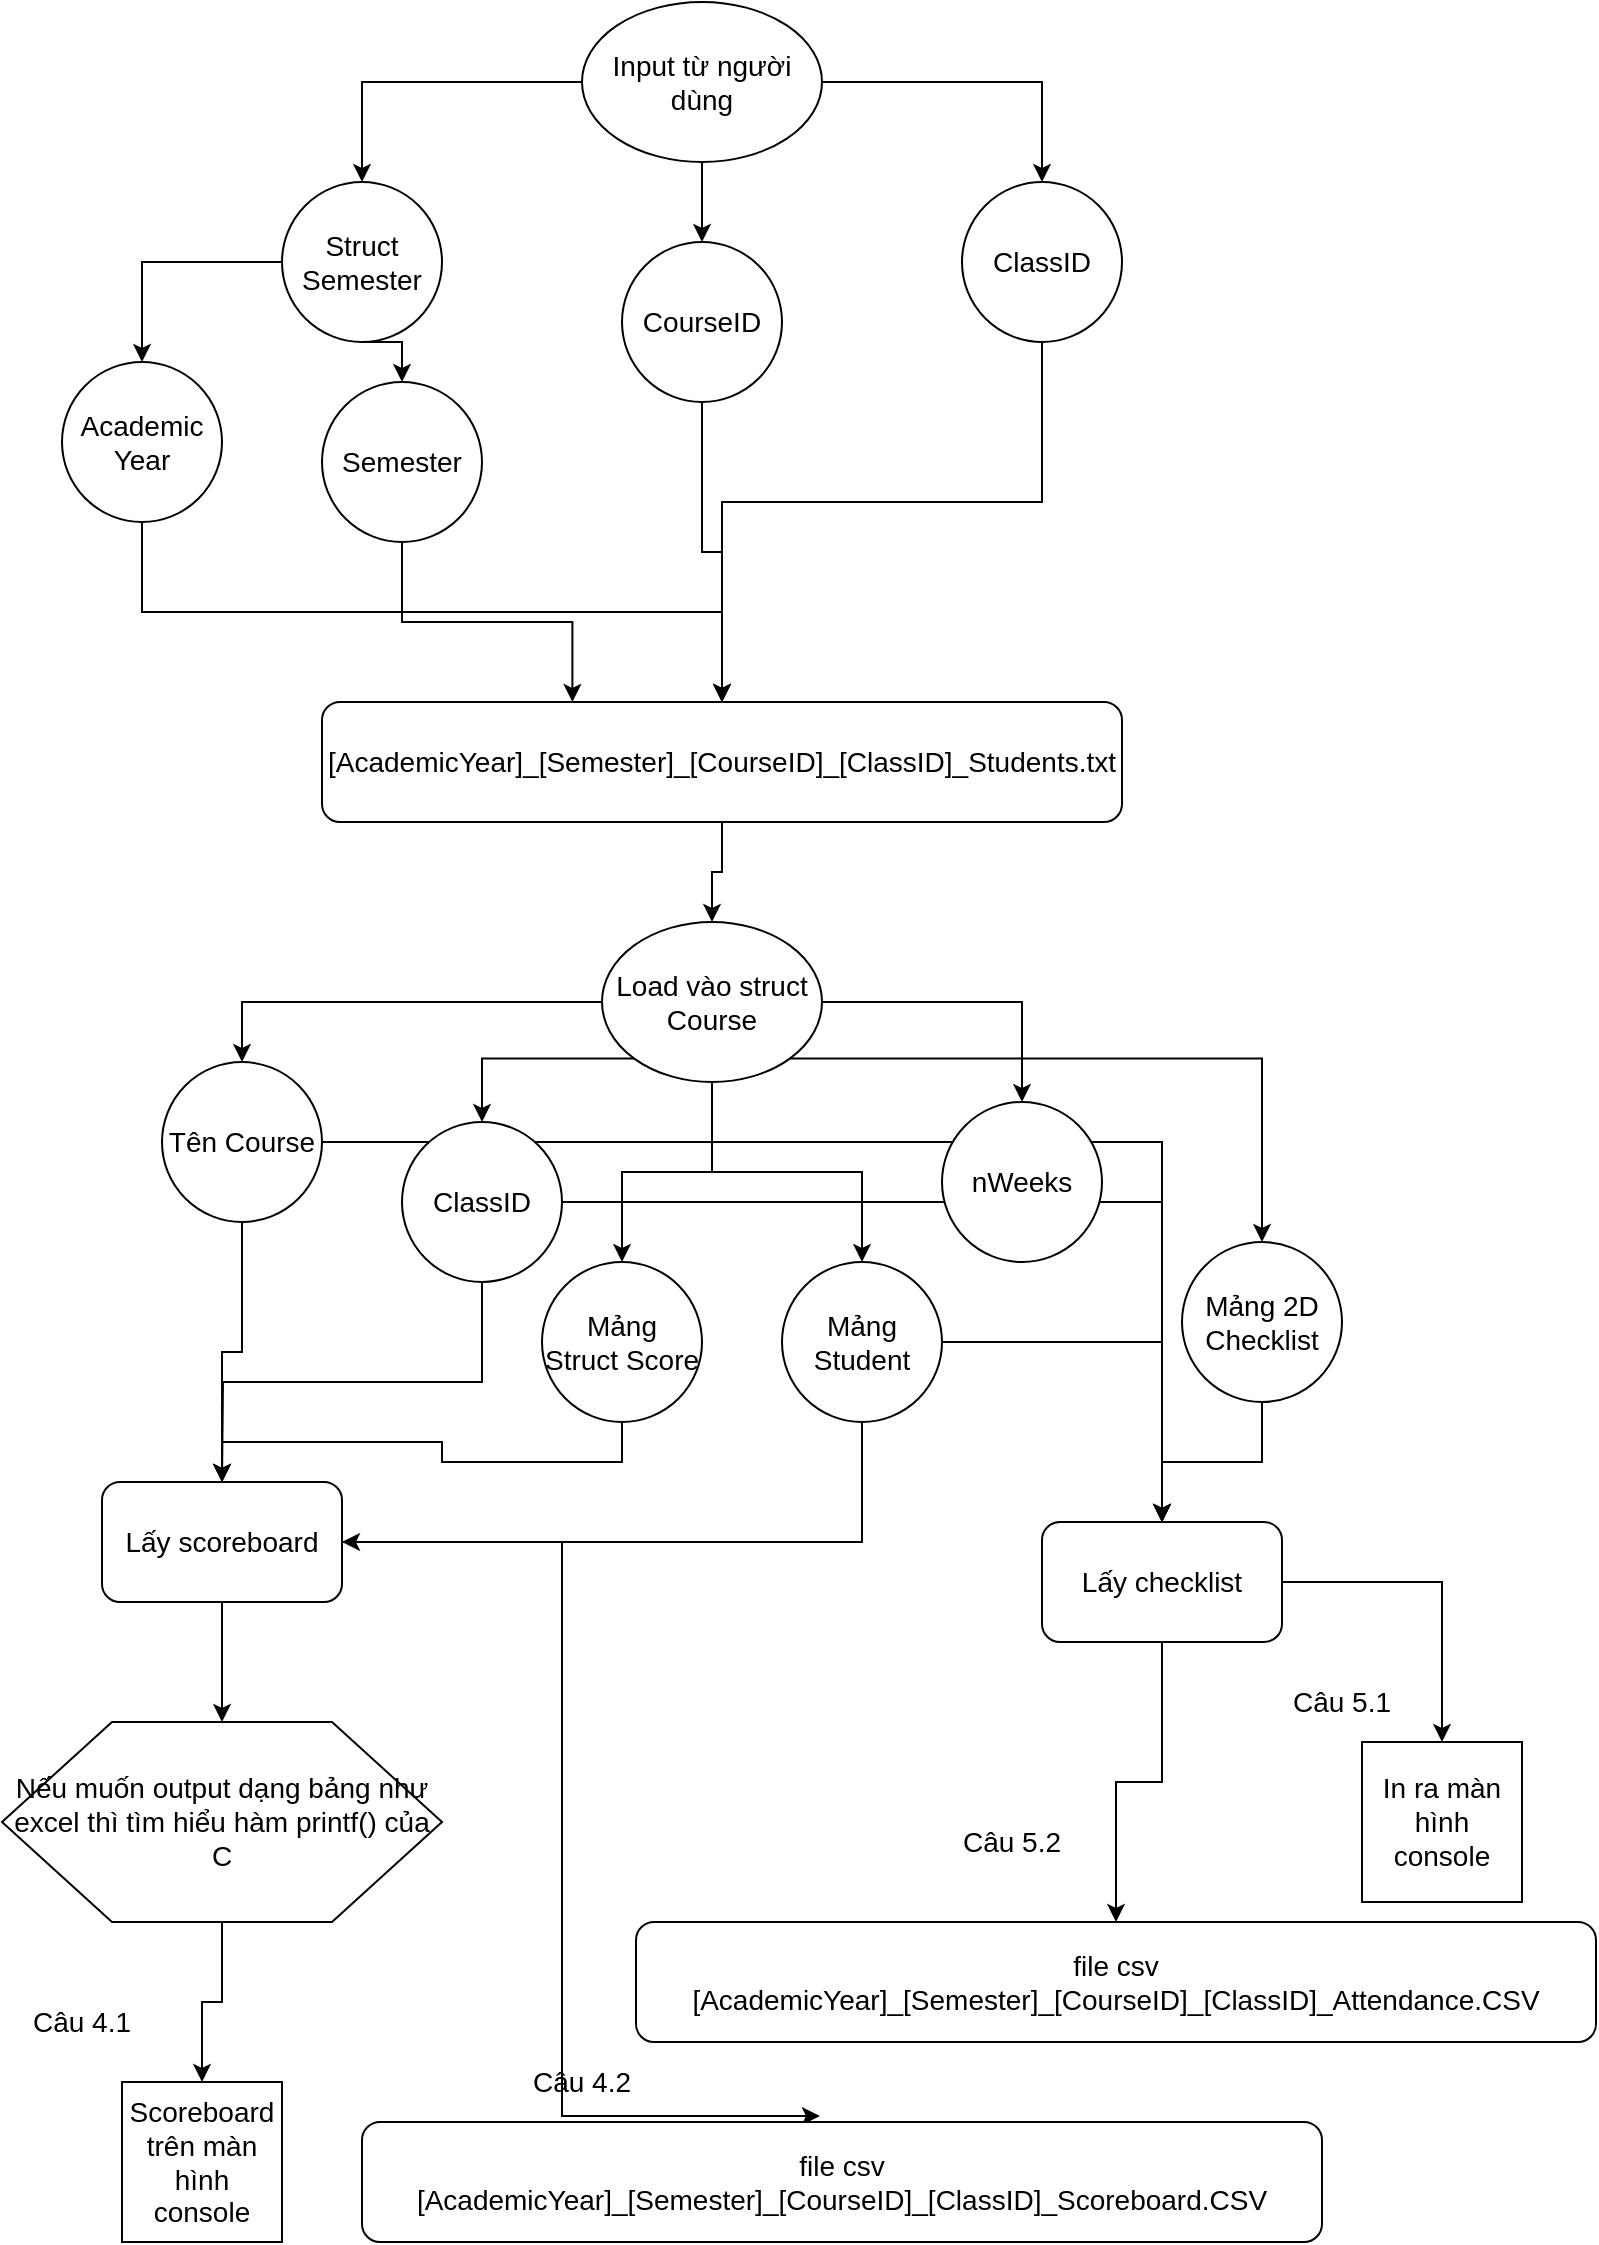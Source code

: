 <mxfile version="12.9.14" type="device"><diagram id="DJDwgfXd-ZfeuD4MCy8M" name="Page-1"><mxGraphModel dx="868" dy="482" grid="1" gridSize="10" guides="1" tooltips="1" connect="1" arrows="1" fold="1" page="1" pageScale="1" pageWidth="827" pageHeight="1169" math="0" shadow="0"><root><mxCell id="0"/><mxCell id="1" parent="0"/><mxCell id="LaTODC5HI74pxooyTqmo-14" style="edgeStyle=orthogonalEdgeStyle;rounded=0;orthogonalLoop=1;jettySize=auto;html=1;exitX=0;exitY=0.5;exitDx=0;exitDy=0;entryX=0.5;entryY=0;entryDx=0;entryDy=0;fontSize=14;" edge="1" parent="1" source="LaTODC5HI74pxooyTqmo-4" target="LaTODC5HI74pxooyTqmo-12"><mxGeometry relative="1" as="geometry"/></mxCell><mxCell id="LaTODC5HI74pxooyTqmo-15" style="edgeStyle=orthogonalEdgeStyle;rounded=0;orthogonalLoop=1;jettySize=auto;html=1;exitX=0.5;exitY=1;exitDx=0;exitDy=0;entryX=0.5;entryY=0;entryDx=0;entryDy=0;fontSize=14;" edge="1" parent="1" source="LaTODC5HI74pxooyTqmo-4" target="LaTODC5HI74pxooyTqmo-13"><mxGeometry relative="1" as="geometry"/></mxCell><mxCell id="LaTODC5HI74pxooyTqmo-4" value="Struct Semester" style="ellipse;whiteSpace=wrap;html=1;aspect=fixed;fontSize=14;" vertex="1" parent="1"><mxGeometry x="170" y="100" width="80" height="80" as="geometry"/></mxCell><mxCell id="LaTODC5HI74pxooyTqmo-18" style="edgeStyle=orthogonalEdgeStyle;rounded=0;orthogonalLoop=1;jettySize=auto;html=1;exitX=0.5;exitY=1;exitDx=0;exitDy=0;entryX=0.5;entryY=0;entryDx=0;entryDy=0;fontSize=14;" edge="1" parent="1" source="LaTODC5HI74pxooyTqmo-5" target="LaTODC5HI74pxooyTqmo-11"><mxGeometry relative="1" as="geometry"/></mxCell><mxCell id="LaTODC5HI74pxooyTqmo-5" value="CourseID" style="ellipse;whiteSpace=wrap;html=1;aspect=fixed;fontSize=14;" vertex="1" parent="1"><mxGeometry x="340" y="130" width="80" height="80" as="geometry"/></mxCell><mxCell id="LaTODC5HI74pxooyTqmo-19" style="edgeStyle=orthogonalEdgeStyle;rounded=0;orthogonalLoop=1;jettySize=auto;html=1;exitX=0.5;exitY=1;exitDx=0;exitDy=0;fontSize=14;" edge="1" parent="1" source="LaTODC5HI74pxooyTqmo-6"><mxGeometry relative="1" as="geometry"><mxPoint x="390" y="360" as="targetPoint"/><Array as="points"><mxPoint x="550" y="260"/><mxPoint x="390" y="260"/></Array></mxGeometry></mxCell><mxCell id="LaTODC5HI74pxooyTqmo-6" value="ClassID" style="ellipse;whiteSpace=wrap;html=1;aspect=fixed;fontSize=14;" vertex="1" parent="1"><mxGeometry x="510" y="100" width="80" height="80" as="geometry"/></mxCell><mxCell id="LaTODC5HI74pxooyTqmo-8" style="edgeStyle=orthogonalEdgeStyle;rounded=0;orthogonalLoop=1;jettySize=auto;html=1;entryX=0.5;entryY=0;entryDx=0;entryDy=0;fontSize=14;" edge="1" parent="1" source="LaTODC5HI74pxooyTqmo-7" target="LaTODC5HI74pxooyTqmo-4"><mxGeometry relative="1" as="geometry"/></mxCell><mxCell id="LaTODC5HI74pxooyTqmo-9" style="edgeStyle=orthogonalEdgeStyle;rounded=0;orthogonalLoop=1;jettySize=auto;html=1;exitX=0.5;exitY=1;exitDx=0;exitDy=0;entryX=0.5;entryY=0;entryDx=0;entryDy=0;fontSize=14;" edge="1" parent="1" source="LaTODC5HI74pxooyTqmo-7" target="LaTODC5HI74pxooyTqmo-5"><mxGeometry relative="1" as="geometry"/></mxCell><mxCell id="LaTODC5HI74pxooyTqmo-10" style="edgeStyle=orthogonalEdgeStyle;rounded=0;orthogonalLoop=1;jettySize=auto;html=1;exitX=1;exitY=0.5;exitDx=0;exitDy=0;entryX=0.5;entryY=0;entryDx=0;entryDy=0;fontSize=14;" edge="1" parent="1" source="LaTODC5HI74pxooyTqmo-7" target="LaTODC5HI74pxooyTqmo-6"><mxGeometry relative="1" as="geometry"/></mxCell><mxCell id="LaTODC5HI74pxooyTqmo-7" value="Input từ người dùng" style="ellipse;whiteSpace=wrap;html=1;fontSize=14;" vertex="1" parent="1"><mxGeometry x="320" y="10" width="120" height="80" as="geometry"/></mxCell><mxCell id="LaTODC5HI74pxooyTqmo-21" style="edgeStyle=orthogonalEdgeStyle;rounded=0;orthogonalLoop=1;jettySize=auto;html=1;exitX=0.5;exitY=1;exitDx=0;exitDy=0;entryX=0.5;entryY=0;entryDx=0;entryDy=0;fontSize=14;" edge="1" parent="1" source="LaTODC5HI74pxooyTqmo-11" target="LaTODC5HI74pxooyTqmo-20"><mxGeometry relative="1" as="geometry"/></mxCell><mxCell id="LaTODC5HI74pxooyTqmo-11" value="[AcademicYear]_[Semester]_[CourseID]_[ClassID]_Students.txt" style="rounded=1;whiteSpace=wrap;html=1;fontSize=14;" vertex="1" parent="1"><mxGeometry x="190" y="360" width="400" height="60" as="geometry"/></mxCell><mxCell id="LaTODC5HI74pxooyTqmo-16" style="edgeStyle=orthogonalEdgeStyle;rounded=0;orthogonalLoop=1;jettySize=auto;html=1;exitX=0.5;exitY=1;exitDx=0;exitDy=0;entryX=0.5;entryY=0;entryDx=0;entryDy=0;fontSize=14;" edge="1" parent="1" source="LaTODC5HI74pxooyTqmo-12" target="LaTODC5HI74pxooyTqmo-11"><mxGeometry relative="1" as="geometry"/></mxCell><mxCell id="LaTODC5HI74pxooyTqmo-12" value="Academic Year" style="ellipse;whiteSpace=wrap;html=1;aspect=fixed;fontSize=14;" vertex="1" parent="1"><mxGeometry x="60" y="190" width="80" height="80" as="geometry"/></mxCell><mxCell id="LaTODC5HI74pxooyTqmo-17" style="edgeStyle=orthogonalEdgeStyle;rounded=0;orthogonalLoop=1;jettySize=auto;html=1;exitX=0.5;exitY=1;exitDx=0;exitDy=0;entryX=0.313;entryY=0;entryDx=0;entryDy=0;entryPerimeter=0;fontSize=14;" edge="1" parent="1" source="LaTODC5HI74pxooyTqmo-13" target="LaTODC5HI74pxooyTqmo-11"><mxGeometry relative="1" as="geometry"/></mxCell><mxCell id="LaTODC5HI74pxooyTqmo-13" value="Semester" style="ellipse;whiteSpace=wrap;html=1;aspect=fixed;fontSize=14;" vertex="1" parent="1"><mxGeometry x="190" y="200" width="80" height="80" as="geometry"/></mxCell><mxCell id="LaTODC5HI74pxooyTqmo-27" style="edgeStyle=orthogonalEdgeStyle;rounded=0;orthogonalLoop=1;jettySize=auto;html=1;exitX=0;exitY=0.5;exitDx=0;exitDy=0;entryX=0.5;entryY=0;entryDx=0;entryDy=0;fontSize=14;" edge="1" parent="1" source="LaTODC5HI74pxooyTqmo-20" target="LaTODC5HI74pxooyTqmo-24"><mxGeometry relative="1" as="geometry"/></mxCell><mxCell id="LaTODC5HI74pxooyTqmo-28" style="edgeStyle=orthogonalEdgeStyle;rounded=0;orthogonalLoop=1;jettySize=auto;html=1;exitX=0;exitY=1;exitDx=0;exitDy=0;fontSize=14;" edge="1" parent="1" source="LaTODC5HI74pxooyTqmo-20" target="LaTODC5HI74pxooyTqmo-25"><mxGeometry relative="1" as="geometry"/></mxCell><mxCell id="LaTODC5HI74pxooyTqmo-29" style="edgeStyle=orthogonalEdgeStyle;rounded=0;orthogonalLoop=1;jettySize=auto;html=1;exitX=0.5;exitY=1;exitDx=0;exitDy=0;entryX=0.5;entryY=0;entryDx=0;entryDy=0;fontSize=14;" edge="1" parent="1" source="LaTODC5HI74pxooyTqmo-20" target="LaTODC5HI74pxooyTqmo-26"><mxGeometry relative="1" as="geometry"/></mxCell><mxCell id="LaTODC5HI74pxooyTqmo-43" style="edgeStyle=orthogonalEdgeStyle;rounded=0;orthogonalLoop=1;jettySize=auto;html=1;exitX=1;exitY=0.5;exitDx=0;exitDy=0;entryX=0.5;entryY=0;entryDx=0;entryDy=0;fontSize=14;" edge="1" parent="1" source="LaTODC5HI74pxooyTqmo-20" target="LaTODC5HI74pxooyTqmo-42"><mxGeometry relative="1" as="geometry"/></mxCell><mxCell id="LaTODC5HI74pxooyTqmo-45" style="edgeStyle=orthogonalEdgeStyle;rounded=0;orthogonalLoop=1;jettySize=auto;html=1;exitX=1;exitY=1;exitDx=0;exitDy=0;entryX=0.5;entryY=0;entryDx=0;entryDy=0;fontSize=14;" edge="1" parent="1" source="LaTODC5HI74pxooyTqmo-20" target="LaTODC5HI74pxooyTqmo-44"><mxGeometry relative="1" as="geometry"/></mxCell><mxCell id="LaTODC5HI74pxooyTqmo-52" style="edgeStyle=orthogonalEdgeStyle;rounded=0;orthogonalLoop=1;jettySize=auto;html=1;exitX=0.5;exitY=1;exitDx=0;exitDy=0;entryX=0.5;entryY=0;entryDx=0;entryDy=0;fontSize=14;" edge="1" parent="1" source="LaTODC5HI74pxooyTqmo-20" target="LaTODC5HI74pxooyTqmo-51"><mxGeometry relative="1" as="geometry"/></mxCell><mxCell id="LaTODC5HI74pxooyTqmo-20" value="Load vào struct Course" style="ellipse;whiteSpace=wrap;html=1;fontSize=14;" vertex="1" parent="1"><mxGeometry x="330" y="470" width="110" height="80" as="geometry"/></mxCell><mxCell id="LaTODC5HI74pxooyTqmo-34" style="edgeStyle=orthogonalEdgeStyle;rounded=0;orthogonalLoop=1;jettySize=auto;html=1;exitX=0.5;exitY=1;exitDx=0;exitDy=0;entryX=0.5;entryY=0;entryDx=0;entryDy=0;fontSize=14;" edge="1" parent="1" source="LaTODC5HI74pxooyTqmo-22" target="LaTODC5HI74pxooyTqmo-33"><mxGeometry relative="1" as="geometry"/></mxCell><mxCell id="LaTODC5HI74pxooyTqmo-39" style="edgeStyle=orthogonalEdgeStyle;rounded=0;orthogonalLoop=1;jettySize=auto;html=1;entryX=0.477;entryY=-0.05;entryDx=0;entryDy=0;entryPerimeter=0;fontSize=14;" edge="1" parent="1" source="LaTODC5HI74pxooyTqmo-22" target="LaTODC5HI74pxooyTqmo-37"><mxGeometry relative="1" as="geometry"><Array as="points"><mxPoint x="310" y="780"/><mxPoint x="310" y="1067"/></Array></mxGeometry></mxCell><mxCell id="LaTODC5HI74pxooyTqmo-22" value="Lấy scoreboard" style="rounded=1;whiteSpace=wrap;html=1;fontSize=14;" vertex="1" parent="1"><mxGeometry x="80" y="750" width="120" height="60" as="geometry"/></mxCell><mxCell id="LaTODC5HI74pxooyTqmo-30" style="edgeStyle=orthogonalEdgeStyle;rounded=0;orthogonalLoop=1;jettySize=auto;html=1;exitX=0.5;exitY=1;exitDx=0;exitDy=0;entryX=0.5;entryY=0;entryDx=0;entryDy=0;fontSize=14;" edge="1" parent="1" source="LaTODC5HI74pxooyTqmo-24" target="LaTODC5HI74pxooyTqmo-22"><mxGeometry relative="1" as="geometry"/></mxCell><mxCell id="LaTODC5HI74pxooyTqmo-47" style="edgeStyle=orthogonalEdgeStyle;rounded=0;orthogonalLoop=1;jettySize=auto;html=1;entryX=0.5;entryY=0;entryDx=0;entryDy=0;fontSize=14;" edge="1" parent="1" source="LaTODC5HI74pxooyTqmo-24" target="LaTODC5HI74pxooyTqmo-46"><mxGeometry relative="1" as="geometry"/></mxCell><mxCell id="LaTODC5HI74pxooyTqmo-24" value="Tên Course" style="ellipse;whiteSpace=wrap;html=1;aspect=fixed;fontSize=14;" vertex="1" parent="1"><mxGeometry x="110" y="540" width="80" height="80" as="geometry"/></mxCell><mxCell id="LaTODC5HI74pxooyTqmo-31" style="edgeStyle=orthogonalEdgeStyle;rounded=0;orthogonalLoop=1;jettySize=auto;html=1;exitX=0.5;exitY=1;exitDx=0;exitDy=0;fontSize=14;" edge="1" parent="1" source="LaTODC5HI74pxooyTqmo-25"><mxGeometry relative="1" as="geometry"><mxPoint x="140" y="750" as="targetPoint"/></mxGeometry></mxCell><mxCell id="LaTODC5HI74pxooyTqmo-48" style="edgeStyle=orthogonalEdgeStyle;rounded=0;orthogonalLoop=1;jettySize=auto;html=1;entryX=0.5;entryY=0;entryDx=0;entryDy=0;fontSize=14;" edge="1" parent="1" source="LaTODC5HI74pxooyTqmo-25" target="LaTODC5HI74pxooyTqmo-46"><mxGeometry relative="1" as="geometry"/></mxCell><mxCell id="LaTODC5HI74pxooyTqmo-25" value="ClassID" style="ellipse;whiteSpace=wrap;html=1;aspect=fixed;fontSize=14;" vertex="1" parent="1"><mxGeometry x="230" y="570" width="80" height="80" as="geometry"/></mxCell><mxCell id="LaTODC5HI74pxooyTqmo-32" style="edgeStyle=orthogonalEdgeStyle;rounded=0;orthogonalLoop=1;jettySize=auto;html=1;exitX=0.5;exitY=1;exitDx=0;exitDy=0;entryX=0.5;entryY=0;entryDx=0;entryDy=0;fontSize=14;" edge="1" parent="1" source="LaTODC5HI74pxooyTqmo-26" target="LaTODC5HI74pxooyTqmo-22"><mxGeometry relative="1" as="geometry"/></mxCell><mxCell id="LaTODC5HI74pxooyTqmo-26" value="Mảng&lt;br&gt;Struct Score" style="ellipse;whiteSpace=wrap;html=1;aspect=fixed;fontSize=14;" vertex="1" parent="1"><mxGeometry x="300" y="640" width="80" height="80" as="geometry"/></mxCell><mxCell id="LaTODC5HI74pxooyTqmo-36" style="edgeStyle=orthogonalEdgeStyle;rounded=0;orthogonalLoop=1;jettySize=auto;html=1;exitX=0.5;exitY=1;exitDx=0;exitDy=0;entryX=0.5;entryY=0;entryDx=0;entryDy=0;fontSize=14;" edge="1" parent="1" source="LaTODC5HI74pxooyTqmo-33" target="LaTODC5HI74pxooyTqmo-35"><mxGeometry relative="1" as="geometry"/></mxCell><mxCell id="LaTODC5HI74pxooyTqmo-33" value="Nếu muốn output dạng bảng như excel thì tìm hiểu hàm printf() của C" style="shape=hexagon;perimeter=hexagonPerimeter2;whiteSpace=wrap;html=1;fontSize=14;" vertex="1" parent="1"><mxGeometry x="30" y="870" width="220" height="100" as="geometry"/></mxCell><mxCell id="LaTODC5HI74pxooyTqmo-35" value="Scoreboard trên màn hình console" style="whiteSpace=wrap;html=1;aspect=fixed;fontSize=14;" vertex="1" parent="1"><mxGeometry x="90" y="1050" width="80" height="80" as="geometry"/></mxCell><mxCell id="LaTODC5HI74pxooyTqmo-37" value="file csv&lt;br&gt;[AcademicYear]_[Semester]_[CourseID]_[ClassID]_Scoreboard.CSV" style="rounded=1;whiteSpace=wrap;html=1;fontSize=14;" vertex="1" parent="1"><mxGeometry x="210" y="1070" width="480" height="60" as="geometry"/></mxCell><mxCell id="LaTODC5HI74pxooyTqmo-40" value="Câu 4.1" style="text;html=1;strokeColor=none;fillColor=none;align=center;verticalAlign=middle;whiteSpace=wrap;rounded=0;fontSize=14;" vertex="1" parent="1"><mxGeometry x="40" y="1010" width="60" height="20" as="geometry"/></mxCell><mxCell id="LaTODC5HI74pxooyTqmo-41" value="Câu 4.2" style="text;html=1;strokeColor=none;fillColor=none;align=center;verticalAlign=middle;whiteSpace=wrap;rounded=0;fontSize=14;" vertex="1" parent="1"><mxGeometry x="280" y="1040" width="80" height="20" as="geometry"/></mxCell><mxCell id="LaTODC5HI74pxooyTqmo-42" value="nWeeks" style="ellipse;whiteSpace=wrap;html=1;aspect=fixed;fontSize=14;" vertex="1" parent="1"><mxGeometry x="500" y="560" width="80" height="80" as="geometry"/></mxCell><mxCell id="LaTODC5HI74pxooyTqmo-49" style="edgeStyle=orthogonalEdgeStyle;rounded=0;orthogonalLoop=1;jettySize=auto;html=1;entryX=0.5;entryY=0;entryDx=0;entryDy=0;fontSize=14;" edge="1" parent="1" source="LaTODC5HI74pxooyTqmo-44" target="LaTODC5HI74pxooyTqmo-46"><mxGeometry relative="1" as="geometry"/></mxCell><mxCell id="LaTODC5HI74pxooyTqmo-44" value="Mảng 2D&lt;br&gt;Checklist" style="ellipse;whiteSpace=wrap;html=1;aspect=fixed;fontSize=14;" vertex="1" parent="1"><mxGeometry x="620" y="630" width="80" height="80" as="geometry"/></mxCell><mxCell id="LaTODC5HI74pxooyTqmo-56" style="edgeStyle=orthogonalEdgeStyle;rounded=0;orthogonalLoop=1;jettySize=auto;html=1;entryX=0.5;entryY=0;entryDx=0;entryDy=0;fontSize=14;" edge="1" parent="1" source="LaTODC5HI74pxooyTqmo-46" target="LaTODC5HI74pxooyTqmo-55"><mxGeometry relative="1" as="geometry"/></mxCell><mxCell id="LaTODC5HI74pxooyTqmo-59" style="edgeStyle=orthogonalEdgeStyle;rounded=0;orthogonalLoop=1;jettySize=auto;html=1;entryX=0.5;entryY=0;entryDx=0;entryDy=0;fontSize=14;" edge="1" parent="1" source="LaTODC5HI74pxooyTqmo-46" target="LaTODC5HI74pxooyTqmo-58"><mxGeometry relative="1" as="geometry"/></mxCell><mxCell id="LaTODC5HI74pxooyTqmo-46" value="Lấy checklist" style="rounded=1;whiteSpace=wrap;html=1;fontSize=14;" vertex="1" parent="1"><mxGeometry x="550" y="770" width="120" height="60" as="geometry"/></mxCell><mxCell id="LaTODC5HI74pxooyTqmo-53" style="edgeStyle=orthogonalEdgeStyle;rounded=0;orthogonalLoop=1;jettySize=auto;html=1;exitX=0.5;exitY=1;exitDx=0;exitDy=0;entryX=1;entryY=0.5;entryDx=0;entryDy=0;fontSize=14;" edge="1" parent="1" source="LaTODC5HI74pxooyTqmo-51" target="LaTODC5HI74pxooyTqmo-22"><mxGeometry relative="1" as="geometry"/></mxCell><mxCell id="LaTODC5HI74pxooyTqmo-54" style="edgeStyle=orthogonalEdgeStyle;rounded=0;orthogonalLoop=1;jettySize=auto;html=1;exitX=1;exitY=0.5;exitDx=0;exitDy=0;entryX=0.5;entryY=0;entryDx=0;entryDy=0;fontSize=14;" edge="1" parent="1" source="LaTODC5HI74pxooyTqmo-51" target="LaTODC5HI74pxooyTqmo-46"><mxGeometry relative="1" as="geometry"/></mxCell><mxCell id="LaTODC5HI74pxooyTqmo-51" value="Mảng Student" style="ellipse;whiteSpace=wrap;html=1;aspect=fixed;fontSize=14;" vertex="1" parent="1"><mxGeometry x="420" y="640" width="80" height="80" as="geometry"/></mxCell><mxCell id="LaTODC5HI74pxooyTqmo-55" value="In ra màn hình console" style="whiteSpace=wrap;html=1;aspect=fixed;fontSize=14;" vertex="1" parent="1"><mxGeometry x="710" y="880" width="80" height="80" as="geometry"/></mxCell><mxCell id="LaTODC5HI74pxooyTqmo-57" value="Câu 5.1" style="text;html=1;strokeColor=none;fillColor=none;align=center;verticalAlign=middle;whiteSpace=wrap;rounded=0;fontSize=14;" vertex="1" parent="1"><mxGeometry x="660" y="850" width="80" height="20" as="geometry"/></mxCell><mxCell id="LaTODC5HI74pxooyTqmo-58" value="file csv&lt;br&gt;[AcademicYear]_[Semester]_[CourseID]_[ClassID]_Attendance.CSV" style="rounded=1;whiteSpace=wrap;html=1;fontSize=14;" vertex="1" parent="1"><mxGeometry x="347" y="970" width="480" height="60" as="geometry"/></mxCell><mxCell id="LaTODC5HI74pxooyTqmo-60" value="Câu 5.2" style="text;html=1;strokeColor=none;fillColor=none;align=center;verticalAlign=middle;whiteSpace=wrap;rounded=0;fontSize=14;" vertex="1" parent="1"><mxGeometry x="490" y="920" width="90" height="20" as="geometry"/></mxCell></root></mxGraphModel></diagram></mxfile>